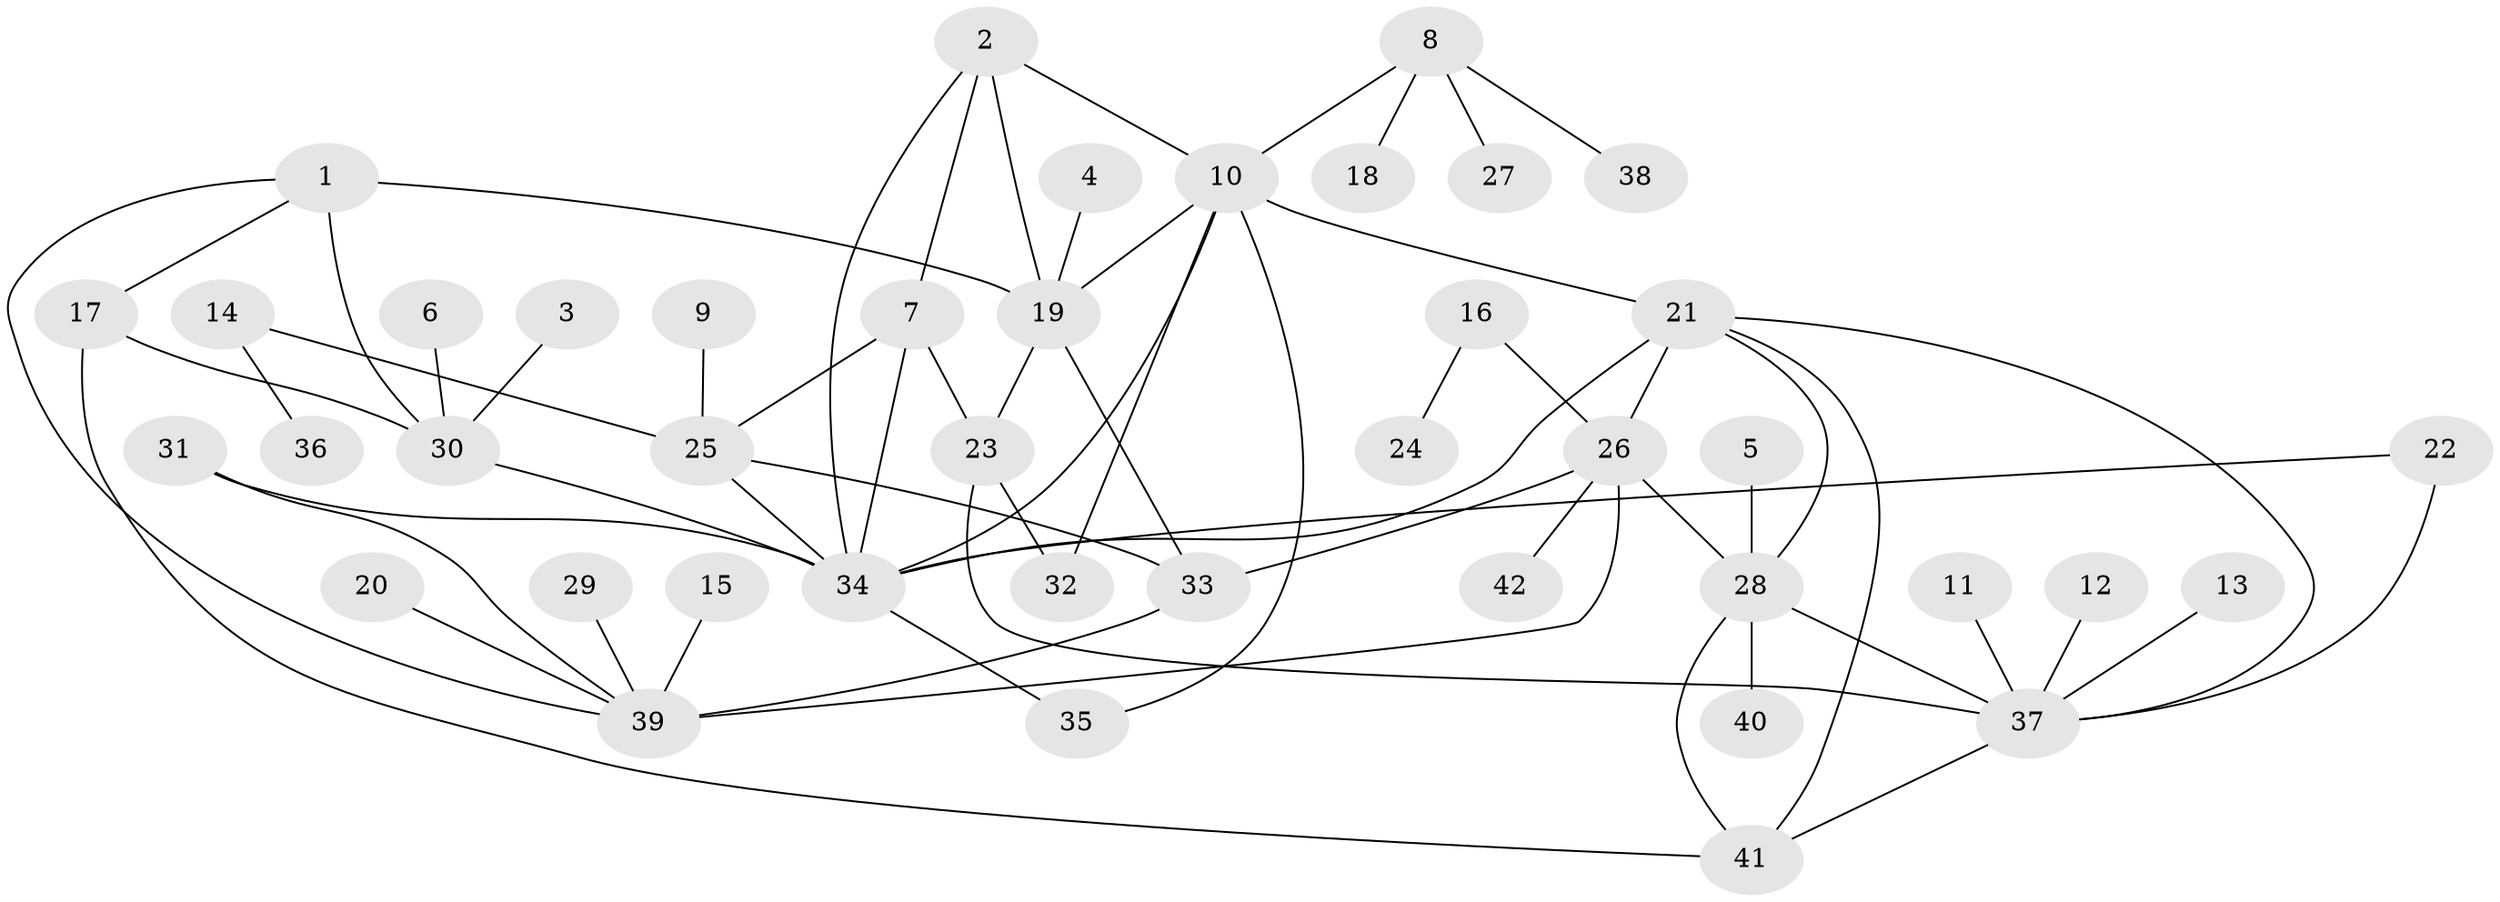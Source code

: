 // original degree distribution, {8: 0.03571428571428571, 10: 0.023809523809523808, 6: 0.047619047619047616, 9: 0.023809523809523808, 3: 0.05952380952380952, 5: 0.07142857142857142, 4: 0.023809523809523808, 11: 0.011904761904761904, 2: 0.20238095238095238, 1: 0.5}
// Generated by graph-tools (version 1.1) at 2025/02/03/09/25 03:02:52]
// undirected, 42 vertices, 63 edges
graph export_dot {
graph [start="1"]
  node [color=gray90,style=filled];
  1;
  2;
  3;
  4;
  5;
  6;
  7;
  8;
  9;
  10;
  11;
  12;
  13;
  14;
  15;
  16;
  17;
  18;
  19;
  20;
  21;
  22;
  23;
  24;
  25;
  26;
  27;
  28;
  29;
  30;
  31;
  32;
  33;
  34;
  35;
  36;
  37;
  38;
  39;
  40;
  41;
  42;
  1 -- 17 [weight=1.0];
  1 -- 19 [weight=1.0];
  1 -- 30 [weight=2.0];
  1 -- 39 [weight=1.0];
  2 -- 7 [weight=1.0];
  2 -- 10 [weight=2.0];
  2 -- 19 [weight=2.0];
  2 -- 34 [weight=1.0];
  3 -- 30 [weight=1.0];
  4 -- 19 [weight=1.0];
  5 -- 28 [weight=1.0];
  6 -- 30 [weight=1.0];
  7 -- 23 [weight=1.0];
  7 -- 25 [weight=2.0];
  7 -- 34 [weight=2.0];
  8 -- 10 [weight=1.0];
  8 -- 18 [weight=1.0];
  8 -- 27 [weight=1.0];
  8 -- 38 [weight=1.0];
  9 -- 25 [weight=1.0];
  10 -- 19 [weight=1.0];
  10 -- 21 [weight=1.0];
  10 -- 32 [weight=1.0];
  10 -- 34 [weight=1.0];
  10 -- 35 [weight=1.0];
  11 -- 37 [weight=1.0];
  12 -- 37 [weight=1.0];
  13 -- 37 [weight=1.0];
  14 -- 25 [weight=1.0];
  14 -- 36 [weight=1.0];
  15 -- 39 [weight=1.0];
  16 -- 24 [weight=1.0];
  16 -- 26 [weight=1.0];
  17 -- 30 [weight=2.0];
  17 -- 41 [weight=1.0];
  19 -- 23 [weight=1.0];
  19 -- 33 [weight=1.0];
  20 -- 39 [weight=1.0];
  21 -- 26 [weight=1.0];
  21 -- 28 [weight=1.0];
  21 -- 34 [weight=1.0];
  21 -- 37 [weight=1.0];
  21 -- 41 [weight=1.0];
  22 -- 34 [weight=1.0];
  22 -- 37 [weight=1.0];
  23 -- 32 [weight=1.0];
  23 -- 37 [weight=1.0];
  25 -- 33 [weight=1.0];
  25 -- 34 [weight=1.0];
  26 -- 28 [weight=1.0];
  26 -- 33 [weight=2.0];
  26 -- 39 [weight=1.0];
  26 -- 42 [weight=1.0];
  28 -- 37 [weight=1.0];
  28 -- 40 [weight=1.0];
  28 -- 41 [weight=1.0];
  29 -- 39 [weight=1.0];
  30 -- 34 [weight=1.0];
  31 -- 34 [weight=1.0];
  31 -- 39 [weight=1.0];
  33 -- 39 [weight=2.0];
  34 -- 35 [weight=1.0];
  37 -- 41 [weight=1.0];
}
